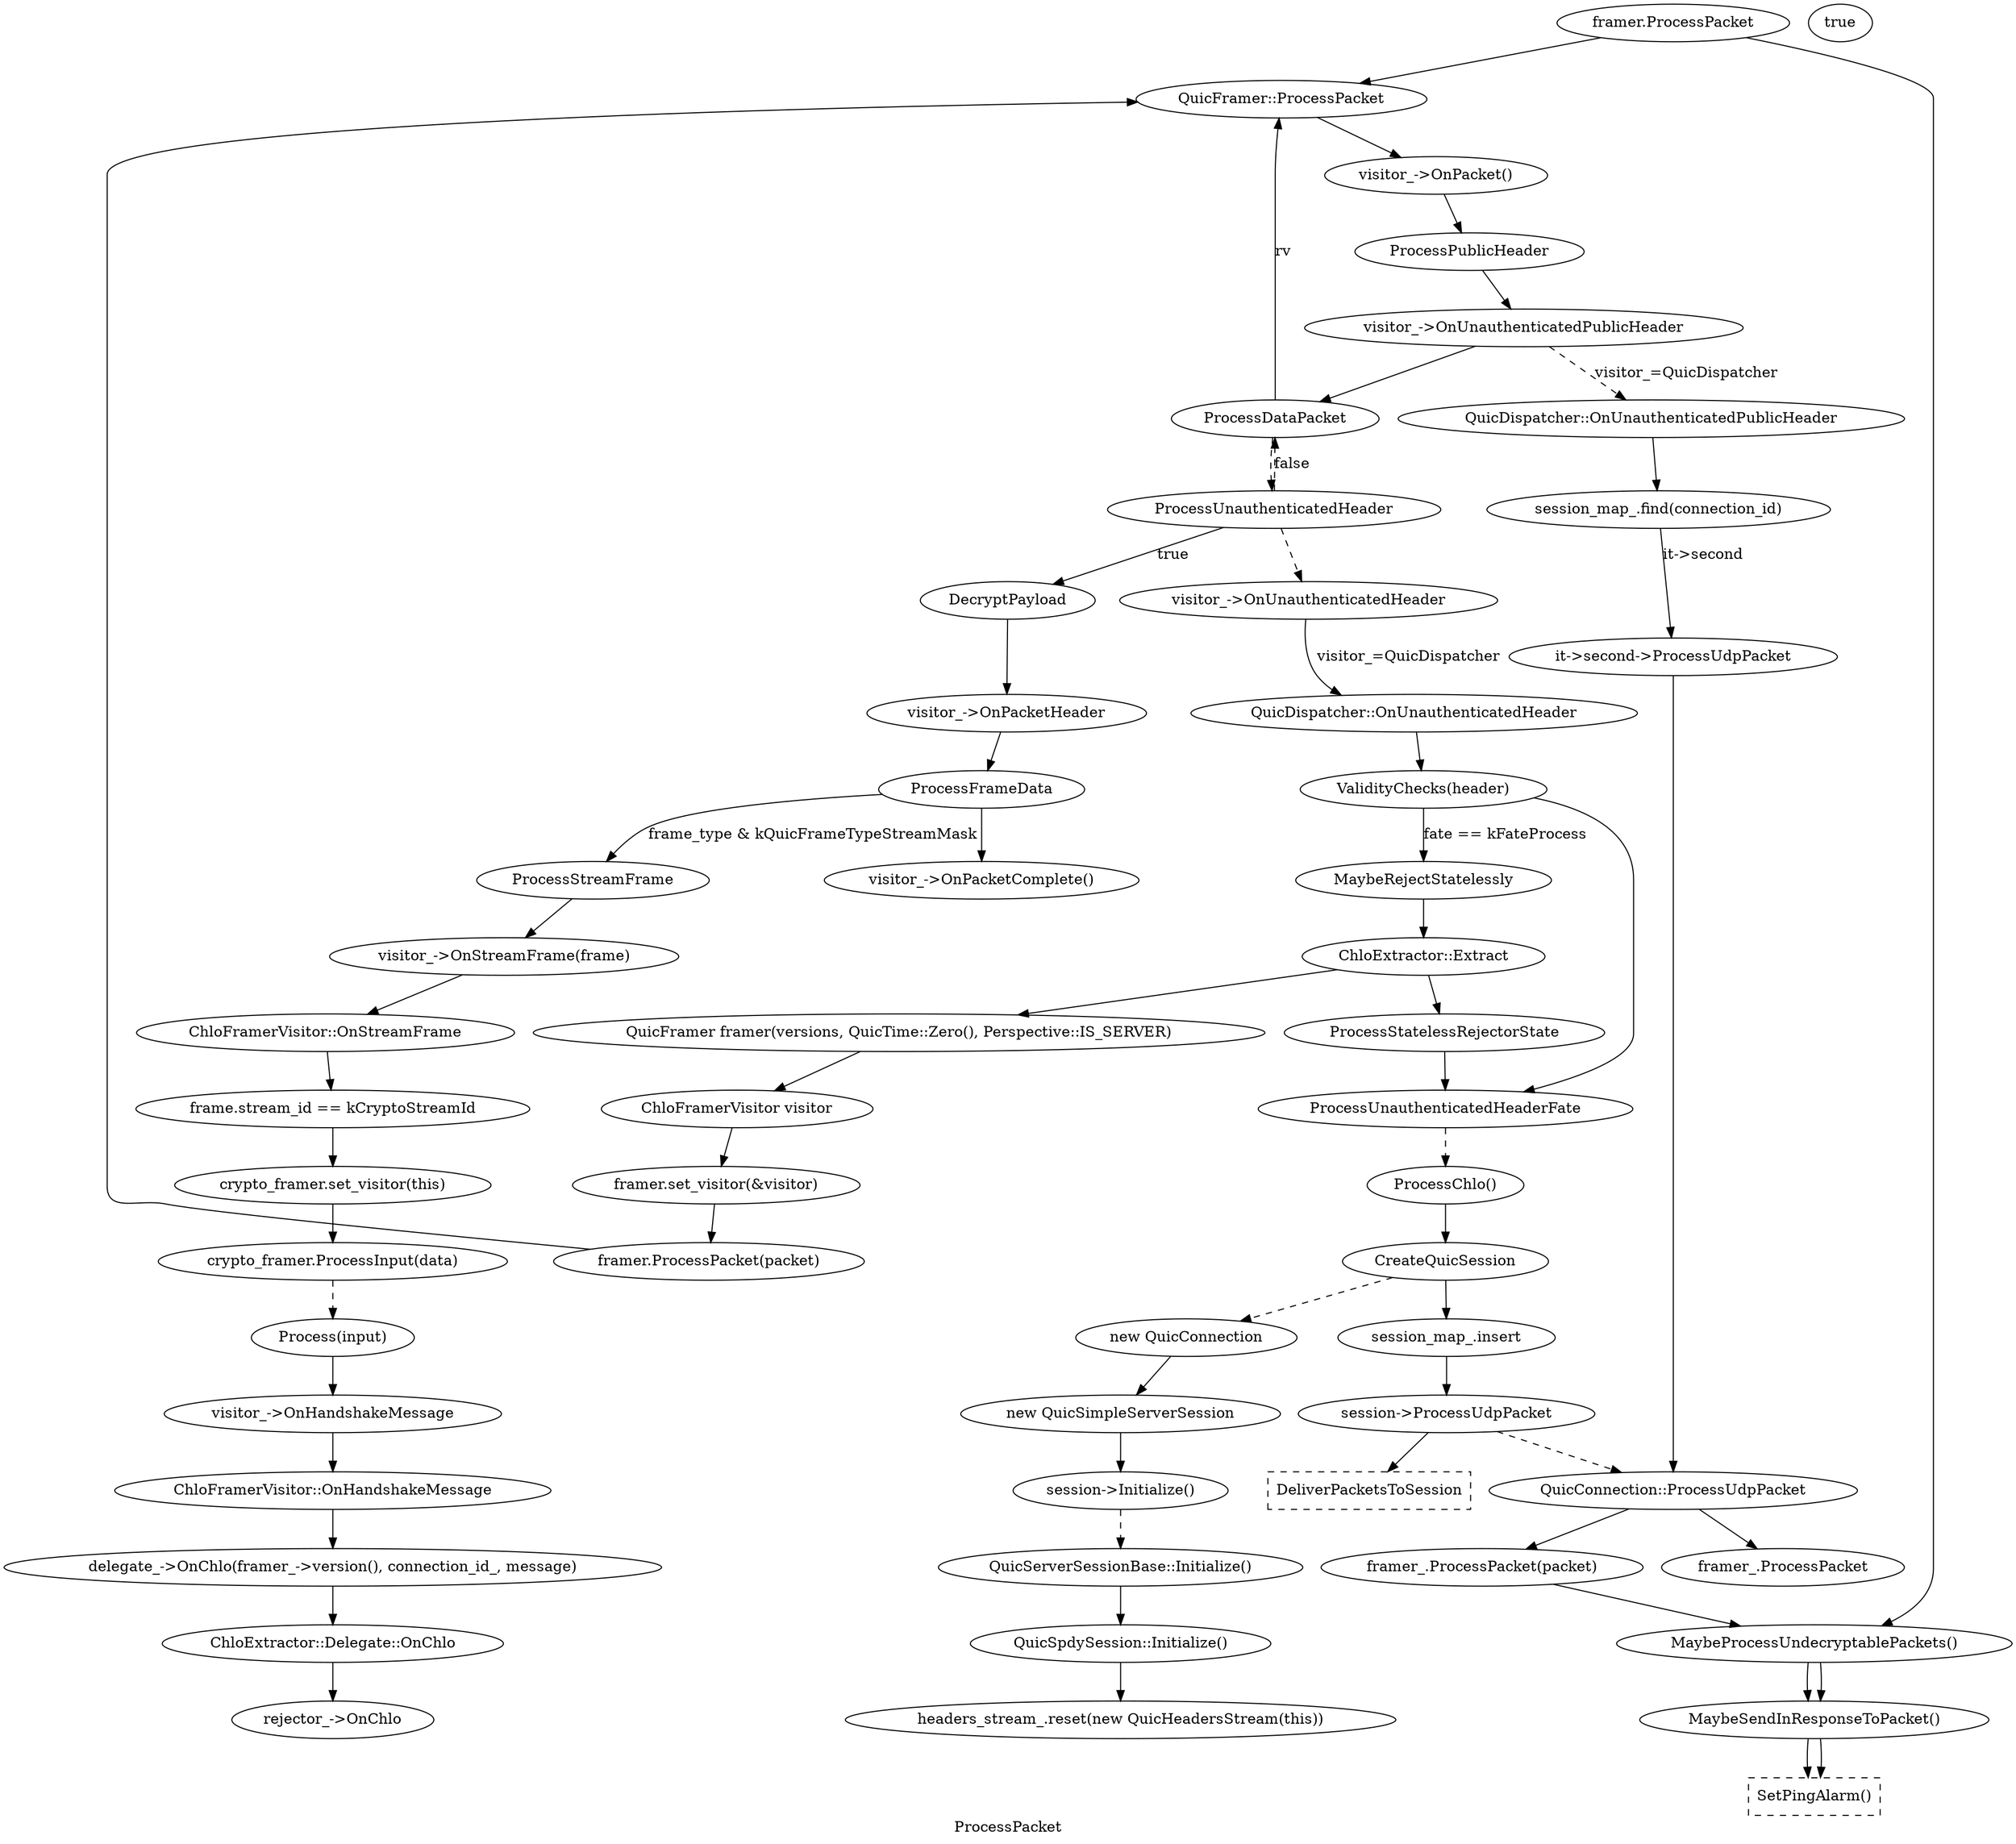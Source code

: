 digraph handshake {
	label="ProcessPacket";
	"QuicFramer::ProcessPacket"->"visitor_->OnPacket()";
	"visitor_->OnPacket()"->"ProcessPublicHeader";
	"ProcessPublicHeader"->"visitor_->OnUnauthenticatedPublicHeader";
	"visitor_->OnUnauthenticatedPublicHeader" -> "QuicDispatcher::OnUnauthenticatedPublicHeader"[label="visitor_=QuicDispatcher", style=dashed];
	"visitor_->OnUnauthenticatedPublicHeader"->"ProcessDataPacket";
	"ProcessDataPacket"->"QuicFramer::ProcessPacket"[label=rv];
subgraph ProcessDataPacket {
	label = "ProcessDataPacket";
	"ProcessDataPacket"->"ProcessUnauthenticatedHeader"[style=dashed];
	"ProcessUnauthenticatedHeader" ->"DecryptPayload"[label="true"];
	"ProcessUnauthenticatedHeader" ->"ProcessDataPacket"[label="false", style=dashed];
	"ProcessUnauthenticatedHeader"->"visitor_->OnUnauthenticatedHeader"[style=dashed];
	"DecryptPayload"->"visitor_->OnPacketHeader";
	"visitor_->OnPacketHeader"->"ProcessFrameData";
	"ProcessFrameData"->"visitor_->OnPacketComplete()";
	"visitor_->OnPacketComplete()->ProcessDataPacket"[label=true];
}
subgraph ProcessFrameData {
	label="ProcessFrameData";
	"ProcessFrameData"->"ProcessStreamFrame"[label="frame_type & kQuicFrameTypeStreamMask"];
	"ProcessStreamFrame"->"visitor_->OnStreamFrame(frame)";
	"visitor_->OnStreamFrame(frame)"->"ChloFramerVisitor::OnStreamFrame";
}
subgraph ChloFramerVisitorOnStreamFrame {
	label="ChloFramerVisitor::OnStreamFrame";
	"ChloFramerVisitor::OnStreamFrame"->"frame.stream_id == kCryptoStreamId";
	"frame.stream_id == kCryptoStreamId"->"crypto_framer.set_visitor(this)"
	"crypto_framer.set_visitor(this)"->"crypto_framer.ProcessInput(data)";
}

subgraph crypto_framerProcessInput{
	label="crypto_framer.ProcessInput(data)";
	"crypto_framer.ProcessInput(data)"->"Process(input)"[style=dashed];
	"Process(input)"->"visitor_->OnHandshakeMessage";
	"visitor_->OnHandshakeMessage"->"ChloFramerVisitor::OnHandshakeMessage";
}
subgraph ChloFramerVisitorOnHandshakeMessage {
	label = "ChloFramerVisitor::OnHandshakeMessage";
	"ChloFramerVisitor::OnHandshakeMessage"->"delegate_->OnChlo(framer_->version(), connection_id_, message)";
	"delegate_->OnChlo(framer_->version(), connection_id_, message)"->"ChloExtractor::Delegate::OnChlo";
}
subgraph ChloExtractorDelegateOnChlo {
	label = "ChloExtractor::Delegate::OnChlo";
	"ChloExtractor::Delegate::OnChlo"->"rejector_->OnChlo";
}
subgraph OnUnauthenticatedPublicHeader {
	label="OnUnauthenticatedPublicHeader";
	"QuicDispatcher::OnUnauthenticatedPublicHeader"->"session_map_.find(connection_id)";
	"session_map_.find(connection_id)"->"it->second->ProcessUdpPacket"[label="it->second"];
	"it->second->ProcessUdpPacket"->"QuicConnection::ProcessUdpPacket";
	"QuicConnection::ProcessUdpPacket"->"framer_.ProcessPacket(packet)";
	"framer_.ProcessPacket(packet)"->"MaybeProcessUndecryptablePackets()";
	"MaybeProcessUndecryptablePackets()"->"MaybeSendInResponseToPacket()";
	"MaybeSendInResponseToPacket()"->"SetPingAlarm()";
}

subgraph ProcessUnauthenticatedHeader {
	label="ProcessUnauthenticatedHeader";
	"visitor_->OnUnauthenticatedHeader"->"QuicDispatcher::OnUnauthenticatedHeader"[label="visitor_=QuicDispatcher"];
}
subgraph DispatcherOnUnauthenticatedHeader{
	label="QuicDispatcher::OnUnauthenticatedHeader";
	"QuicDispatcher::OnUnauthenticatedHeader"->"ValidityChecks(header)";
	"ValidityChecks(header)"->"MaybeRejectStatelessly"[label="fate == kFateProcess"];
	"ValidityChecks(header)"->"ProcessUnauthenticatedHeaderFate";
}
subgraph MaybeRejectStatelessly {
	label="MaybeRejectStatelessly";
	"MaybeRejectStatelessly"->"ChloExtractor::Extract";
	"ChloExtractor::Extract"->"ProcessStatelessRejectorState";
}

subgraph ProcessStatelessRejectorState {
	label = "ProcessStatelessRejectorState";
	"ProcessStatelessRejectorState"->"ProcessUnauthenticatedHeaderFate";
}

subgraph ProcessUnauthenticatedHeaderFate {
	label = "ProcessUnauthenticatedHeaderFate";
	"ProcessUnauthenticatedHeaderFate"->"ProcessChlo()"[style=dashed];
}

subgraph ProcessChlo {
	label = "ProcessChlo";
	"ProcessChlo()"->"CreateQuicSession"; 
	"CreateQuicSession"->"session_map_.insert";
	"session_map_.insert"->"session->ProcessUdpPacket";
	"session->ProcessUdpPacket"->"QuicConnection::ProcessUdpPacket"[style=dashed];
	"session->ProcessUdpPacket"->"DeliverPacketsToSession";
	"DeliverPacketsToSession"[shape=record,style=dashed];
}

subgraph QuicConnectionProcessUdpPacket {
	label = "QuicConnectionProcessUdpPacket";
	"QuicConnection::ProcessUdpPacket"->"framer_.ProcessPacket";
	"framer.ProcessPacket"->"QuicFramer::ProcessPacket";
	"framer.ProcessPacket"->"MaybeProcessUndecryptablePackets()";
	"MaybeProcessUndecryptablePackets()"->"MaybeSendInResponseToPacket()";
	"MaybeSendInResponseToPacket()"->"SetPingAlarm()";
	"SetPingAlarm()"[shape=record, style=dashed];
}

subgraph CreateQuicSession {
	label = "CreateQuicSession";
	"CreateQuicSession"->"new QuicConnection"[style=dashed];
	"new QuicConnection"->"new QuicSimpleServerSession";
	"new QuicSimpleServerSession"->"session->Initialize()";
	"session->Initialize()"->"QuicServerSessionBase::Initialize()"[style=dashed];
}

subgraph sessionInitialize {
	label = "session->Initialize()";
	"QuicServerSessionBase::Initialize()"->"QuicSpdySession::Initialize()";
}

subgraph "QuicSpdySessionInitialize" {
	label = "QuicSpdySession::Initialize";
	"QuicSpdySession::Initialize()"->"headers_stream_.reset(new QuicHeadersStream(this))";
}

subgraph ChloExtractorExtract {
	"ChloExtractor::Extract"->"QuicFramer framer(versions, QuicTime::Zero(), Perspective::IS_SERVER)";
	"QuicFramer framer(versions, QuicTime::Zero(), Perspective::IS_SERVER)"->"ChloFramerVisitor visitor";
	"ChloFramerVisitor visitor"->"framer.set_visitor(&visitor)";
	"framer.set_visitor(&visitor)"->"framer.ProcessPacket(packet)";
	"framer.ProcessPacket(packet)"->"QuicFramer::ProcessPacket";
}
}

